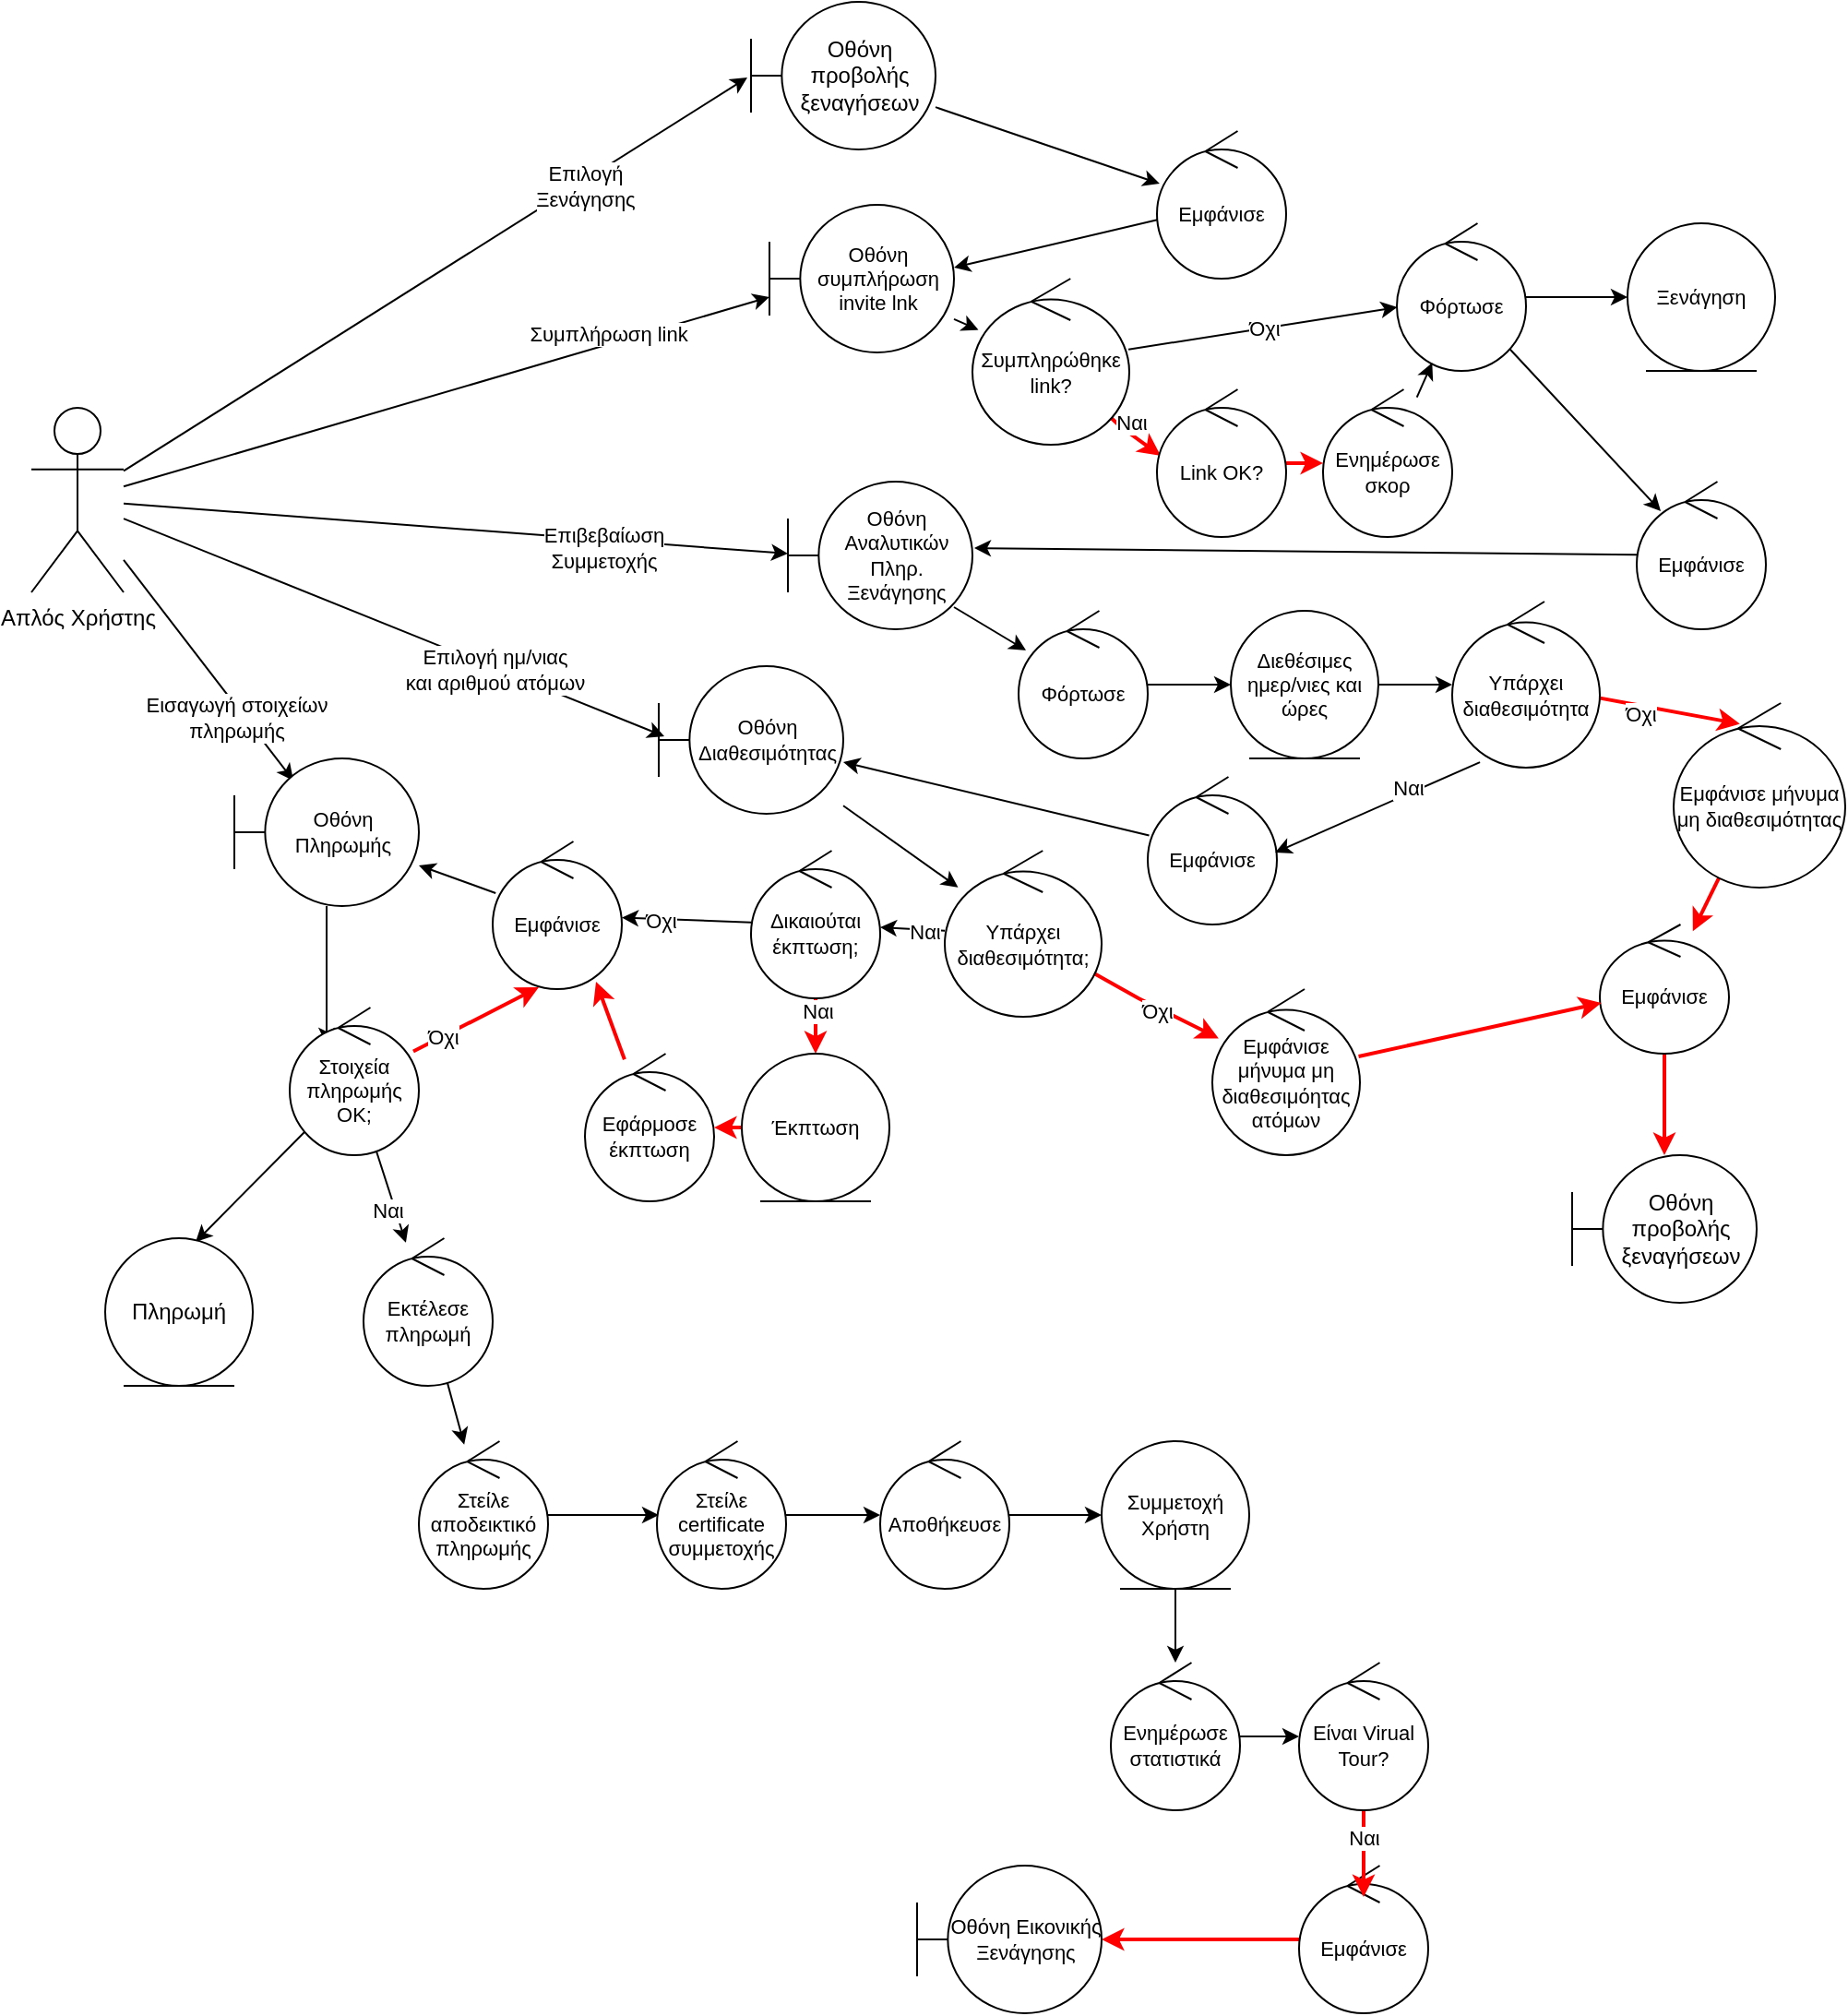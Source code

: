 <mxfile version="21.1.8" type="device">
  <diagram name="Page-1" id="5rs0R1cW3KDgV_vi_085">
    <mxGraphModel dx="1050" dy="538" grid="1" gridSize="10" guides="1" tooltips="1" connect="1" arrows="1" fold="1" page="1" pageScale="1" pageWidth="827" pageHeight="1169" math="0" shadow="0">
      <root>
        <mxCell id="0" />
        <mxCell id="1" parent="0" />
        <mxCell id="Ha74vbjWko5_8-gBTv0f-7" style="edgeStyle=none;shape=connector;rounded=0;orthogonalLoop=1;jettySize=auto;html=1;entryX=-0.02;entryY=0.513;entryDx=0;entryDy=0;entryPerimeter=0;labelBackgroundColor=default;strokeColor=default;fontFamily=Helvetica;fontSize=11;fontColor=default;endArrow=classic;" parent="1" source="Ha74vbjWko5_8-gBTv0f-1" target="Ha74vbjWko5_8-gBTv0f-4" edge="1">
          <mxGeometry relative="1" as="geometry" />
        </mxCell>
        <mxCell id="Ha74vbjWko5_8-gBTv0f-9" value="&lt;div&gt;Επιλογή&lt;/div&gt;&lt;div&gt;Ξενάγησης&lt;br&gt;&lt;/div&gt;" style="edgeLabel;html=1;align=center;verticalAlign=middle;resizable=0;points=[];fontSize=11;fontFamily=Helvetica;fontColor=default;" parent="Ha74vbjWko5_8-gBTv0f-7" vertex="1" connectable="0">
          <mxGeometry x="-0.266" y="-1" relative="1" as="geometry">
            <mxPoint x="125" y="-77" as="offset" />
          </mxGeometry>
        </mxCell>
        <mxCell id="Ha74vbjWko5_8-gBTv0f-14" style="edgeStyle=none;shape=connector;rounded=0;orthogonalLoop=1;jettySize=auto;html=1;entryX=0;entryY=0.625;entryDx=0;entryDy=0;entryPerimeter=0;labelBackgroundColor=default;strokeColor=default;fontFamily=Helvetica;fontSize=11;fontColor=default;endArrow=classic;" parent="1" source="Ha74vbjWko5_8-gBTv0f-1" target="Ha74vbjWko5_8-gBTv0f-12" edge="1">
          <mxGeometry relative="1" as="geometry" />
        </mxCell>
        <mxCell id="Ha74vbjWko5_8-gBTv0f-15" value="&amp;nbsp;Συμπλήρωση link" style="edgeLabel;html=1;align=center;verticalAlign=middle;resizable=0;points=[];fontSize=11;fontFamily=Helvetica;fontColor=default;" parent="Ha74vbjWko5_8-gBTv0f-14" vertex="1" connectable="0">
          <mxGeometry x="-0.195" y="-1" relative="1" as="geometry">
            <mxPoint x="119" y="-42" as="offset" />
          </mxGeometry>
        </mxCell>
        <mxCell id="Ha74vbjWko5_8-gBTv0f-24" style="edgeStyle=none;shape=connector;rounded=0;orthogonalLoop=1;jettySize=auto;html=1;entryX=0;entryY=0.488;entryDx=0;entryDy=0;entryPerimeter=0;labelBackgroundColor=default;strokeColor=default;fontFamily=Helvetica;fontSize=11;fontColor=default;endArrow=classic;" parent="1" source="Ha74vbjWko5_8-gBTv0f-1" target="Ha74vbjWko5_8-gBTv0f-22" edge="1">
          <mxGeometry relative="1" as="geometry" />
        </mxCell>
        <mxCell id="Ha74vbjWko5_8-gBTv0f-25" value="&lt;div&gt;Επιβεβαίωση&lt;/div&gt;&lt;div&gt;Συμμετοχής&lt;br&gt;&lt;/div&gt;" style="edgeLabel;html=1;align=center;verticalAlign=middle;resizable=0;points=[];fontSize=11;fontFamily=Helvetica;fontColor=default;" parent="Ha74vbjWko5_8-gBTv0f-24" vertex="1" connectable="0">
          <mxGeometry x="-0.266" y="-3" relative="1" as="geometry">
            <mxPoint x="128" y="11" as="offset" />
          </mxGeometry>
        </mxCell>
        <mxCell id="Ha74vbjWko5_8-gBTv0f-36" style="edgeStyle=none;shape=connector;rounded=0;orthogonalLoop=1;jettySize=auto;html=1;entryX=0.03;entryY=0.475;entryDx=0;entryDy=0;entryPerimeter=0;labelBackgroundColor=default;strokeColor=default;fontFamily=Helvetica;fontSize=11;fontColor=default;endArrow=classic;" parent="1" source="Ha74vbjWko5_8-gBTv0f-1" target="Ha74vbjWko5_8-gBTv0f-33" edge="1">
          <mxGeometry relative="1" as="geometry" />
        </mxCell>
        <mxCell id="Ha74vbjWko5_8-gBTv0f-37" value="&lt;div&gt;Επιλογή ημ/νιας &lt;br&gt;&lt;/div&gt;&lt;div&gt;και αριθμού ατόμων&lt;br&gt;&lt;/div&gt;" style="edgeLabel;html=1;align=center;verticalAlign=middle;resizable=0;points=[];fontSize=11;fontFamily=Helvetica;fontColor=default;" parent="Ha74vbjWko5_8-gBTv0f-36" vertex="1" connectable="0">
          <mxGeometry x="0.374" y="-1" relative="1" as="geometry">
            <mxPoint as="offset" />
          </mxGeometry>
        </mxCell>
        <mxCell id="Ha74vbjWko5_8-gBTv0f-49" style="edgeStyle=none;shape=connector;rounded=0;orthogonalLoop=1;jettySize=auto;html=1;entryX=0.32;entryY=0.15;entryDx=0;entryDy=0;entryPerimeter=0;labelBackgroundColor=default;strokeColor=default;fontFamily=Helvetica;fontSize=11;fontColor=default;endArrow=classic;" parent="1" source="Ha74vbjWko5_8-gBTv0f-1" target="Ha74vbjWko5_8-gBTv0f-46" edge="1">
          <mxGeometry relative="1" as="geometry" />
        </mxCell>
        <mxCell id="Ha74vbjWko5_8-gBTv0f-50" value="&lt;div&gt;Εισαγωγή στοιχείων&lt;/div&gt;&lt;div&gt;πληρωμής&lt;br&gt;&lt;/div&gt;" style="edgeLabel;html=1;align=center;verticalAlign=middle;resizable=0;points=[];fontSize=11;fontFamily=Helvetica;fontColor=default;" parent="Ha74vbjWko5_8-gBTv0f-49" vertex="1" connectable="0">
          <mxGeometry x="0.392" y="-4" relative="1" as="geometry">
            <mxPoint as="offset" />
          </mxGeometry>
        </mxCell>
        <mxCell id="Ha74vbjWko5_8-gBTv0f-1" value="&lt;div&gt;Aπλός Χρήστης&lt;/div&gt;" style="shape=umlActor;verticalLabelPosition=bottom;verticalAlign=top;html=1;outlineConnect=0;" parent="1" vertex="1">
          <mxGeometry x="40" y="270" width="50" height="100" as="geometry" />
        </mxCell>
        <mxCell id="Ha74vbjWko5_8-gBTv0f-11" style="edgeStyle=none;shape=connector;rounded=0;orthogonalLoop=1;jettySize=auto;html=1;labelBackgroundColor=default;strokeColor=default;fontFamily=Helvetica;fontSize=11;fontColor=default;endArrow=classic;" parent="1" source="Ha74vbjWko5_8-gBTv0f-4" target="Ha74vbjWko5_8-gBTv0f-10" edge="1">
          <mxGeometry relative="1" as="geometry" />
        </mxCell>
        <mxCell id="Ha74vbjWko5_8-gBTv0f-4" value="Οθόνη προβολής ξεναγήσεων" style="shape=umlBoundary;whiteSpace=wrap;html=1;" parent="1" vertex="1">
          <mxGeometry x="430" y="50" width="100" height="80" as="geometry" />
        </mxCell>
        <mxCell id="Ha74vbjWko5_8-gBTv0f-13" style="edgeStyle=none;shape=connector;rounded=0;orthogonalLoop=1;jettySize=auto;html=1;entryX=1;entryY=0.425;entryDx=0;entryDy=0;entryPerimeter=0;labelBackgroundColor=default;strokeColor=default;fontFamily=Helvetica;fontSize=11;fontColor=default;endArrow=classic;" parent="1" source="Ha74vbjWko5_8-gBTv0f-10" target="Ha74vbjWko5_8-gBTv0f-12" edge="1">
          <mxGeometry relative="1" as="geometry" />
        </mxCell>
        <mxCell id="Ha74vbjWko5_8-gBTv0f-10" value="Εμφάνισε" style="ellipse;shape=umlControl;whiteSpace=wrap;html=1;fontFamily=Helvetica;fontSize=11;fontColor=default;" parent="1" vertex="1">
          <mxGeometry x="650" y="120" width="70" height="80" as="geometry" />
        </mxCell>
        <mxCell id="Ha74vbjWko5_8-gBTv0f-16" style="edgeStyle=none;shape=connector;rounded=0;orthogonalLoop=1;jettySize=auto;html=1;labelBackgroundColor=default;strokeColor=default;fontFamily=Helvetica;fontSize=11;fontColor=default;endArrow=classic;" parent="1" source="Ha74vbjWko5_8-gBTv0f-12" target="Ha74vbjWko5_8-gBTv0f-93" edge="1">
          <mxGeometry relative="1" as="geometry">
            <mxPoint x="620" y="260" as="targetPoint" />
          </mxGeometry>
        </mxCell>
        <mxCell id="Ha74vbjWko5_8-gBTv0f-12" value="Οθόνη συμπλήρωση invite lnk" style="shape=umlBoundary;whiteSpace=wrap;html=1;fontFamily=Helvetica;fontSize=11;fontColor=default;" parent="1" vertex="1">
          <mxGeometry x="440" y="160" width="100" height="80" as="geometry" />
        </mxCell>
        <mxCell id="Ha74vbjWko5_8-gBTv0f-18" style="edgeStyle=none;shape=connector;rounded=0;orthogonalLoop=1;jettySize=auto;html=1;labelBackgroundColor=default;strokeColor=default;fontFamily=Helvetica;fontSize=11;fontColor=default;endArrow=classic;" parent="1" source="Ha74vbjWko5_8-gBTv0f-17" target="Ha74vbjWko5_8-gBTv0f-19" edge="1">
          <mxGeometry relative="1" as="geometry">
            <mxPoint x="810" y="260" as="targetPoint" />
          </mxGeometry>
        </mxCell>
        <mxCell id="lvHPy79Zricmf4AL128w-1" style="rounded=0;orthogonalLoop=1;jettySize=auto;html=1;entryX=0.186;entryY=0.2;entryDx=0;entryDy=0;entryPerimeter=0;" edge="1" parent="1" source="Ha74vbjWko5_8-gBTv0f-17" target="Ha74vbjWko5_8-gBTv0f-21">
          <mxGeometry relative="1" as="geometry" />
        </mxCell>
        <mxCell id="Ha74vbjWko5_8-gBTv0f-17" value="Φόρτωσε" style="ellipse;shape=umlControl;whiteSpace=wrap;html=1;fontFamily=Helvetica;fontSize=11;fontColor=default;" parent="1" vertex="1">
          <mxGeometry x="780" y="170" width="70" height="80" as="geometry" />
        </mxCell>
        <mxCell id="Ha74vbjWko5_8-gBTv0f-19" value="Ξενάγηση" style="ellipse;shape=umlEntity;whiteSpace=wrap;html=1;fontFamily=Helvetica;fontSize=11;fontColor=default;" parent="1" vertex="1">
          <mxGeometry x="905" y="170" width="80" height="80" as="geometry" />
        </mxCell>
        <mxCell id="Ha74vbjWko5_8-gBTv0f-23" style="edgeStyle=none;shape=connector;rounded=0;orthogonalLoop=1;jettySize=auto;html=1;entryX=1.01;entryY=0.45;entryDx=0;entryDy=0;entryPerimeter=0;labelBackgroundColor=default;strokeColor=default;fontFamily=Helvetica;fontSize=11;fontColor=default;endArrow=classic;" parent="1" source="Ha74vbjWko5_8-gBTv0f-21" target="Ha74vbjWko5_8-gBTv0f-22" edge="1">
          <mxGeometry relative="1" as="geometry" />
        </mxCell>
        <mxCell id="Ha74vbjWko5_8-gBTv0f-21" value="Εμφάνισε" style="ellipse;shape=umlControl;whiteSpace=wrap;html=1;fontFamily=Helvetica;fontSize=11;fontColor=default;" parent="1" vertex="1">
          <mxGeometry x="910" y="310" width="70" height="80" as="geometry" />
        </mxCell>
        <mxCell id="Ha74vbjWko5_8-gBTv0f-27" style="edgeStyle=none;shape=connector;rounded=0;orthogonalLoop=1;jettySize=auto;html=1;labelBackgroundColor=default;strokeColor=default;fontFamily=Helvetica;fontSize=11;fontColor=default;endArrow=classic;exitX=0.9;exitY=0.85;exitDx=0;exitDy=0;exitPerimeter=0;" parent="1" source="Ha74vbjWko5_8-gBTv0f-22" target="Ha74vbjWko5_8-gBTv0f-28" edge="1">
          <mxGeometry relative="1" as="geometry">
            <mxPoint x="610" y="420" as="targetPoint" />
          </mxGeometry>
        </mxCell>
        <mxCell id="Ha74vbjWko5_8-gBTv0f-22" value="Οθόνη Αναλυτικών Πληρ. Ξενάγησης" style="shape=umlBoundary;whiteSpace=wrap;html=1;fontFamily=Helvetica;fontSize=11;fontColor=default;" parent="1" vertex="1">
          <mxGeometry x="450" y="310" width="100" height="80" as="geometry" />
        </mxCell>
        <mxCell id="Ha74vbjWko5_8-gBTv0f-30" style="edgeStyle=none;shape=connector;rounded=0;orthogonalLoop=1;jettySize=auto;html=1;labelBackgroundColor=default;strokeColor=default;fontFamily=Helvetica;fontSize=11;fontColor=default;endArrow=classic;" parent="1" source="Ha74vbjWko5_8-gBTv0f-28" target="Ha74vbjWko5_8-gBTv0f-29" edge="1">
          <mxGeometry relative="1" as="geometry" />
        </mxCell>
        <mxCell id="Ha74vbjWko5_8-gBTv0f-28" value="Φόρτωσε" style="ellipse;shape=umlControl;whiteSpace=wrap;html=1;fontFamily=Helvetica;fontSize=11;fontColor=default;" parent="1" vertex="1">
          <mxGeometry x="575" y="380" width="70" height="80" as="geometry" />
        </mxCell>
        <mxCell id="Ha74vbjWko5_8-gBTv0f-103" style="edgeStyle=none;shape=connector;rounded=0;orthogonalLoop=1;jettySize=auto;html=1;labelBackgroundColor=default;strokeColor=default;fontFamily=Helvetica;fontSize=11;fontColor=default;endArrow=classic;" parent="1" source="Ha74vbjWko5_8-gBTv0f-29" target="Ha74vbjWko5_8-gBTv0f-102" edge="1">
          <mxGeometry relative="1" as="geometry" />
        </mxCell>
        <mxCell id="Ha74vbjWko5_8-gBTv0f-29" value="Διεθέσιμες ημερ/νιες και ώρες" style="ellipse;shape=umlEntity;whiteSpace=wrap;html=1;fontFamily=Helvetica;fontSize=11;fontColor=default;" parent="1" vertex="1">
          <mxGeometry x="690" y="380" width="80" height="80" as="geometry" />
        </mxCell>
        <mxCell id="Ha74vbjWko5_8-gBTv0f-34" style="edgeStyle=none;shape=connector;rounded=0;orthogonalLoop=1;jettySize=auto;html=1;labelBackgroundColor=default;strokeColor=default;fontFamily=Helvetica;fontSize=11;fontColor=default;endArrow=classic;" parent="1" source="Ha74vbjWko5_8-gBTv0f-31" target="Ha74vbjWko5_8-gBTv0f-33" edge="1">
          <mxGeometry relative="1" as="geometry" />
        </mxCell>
        <mxCell id="Ha74vbjWko5_8-gBTv0f-31" value="Εμφάνισε" style="ellipse;shape=umlControl;whiteSpace=wrap;html=1;fontFamily=Helvetica;fontSize=11;fontColor=default;" parent="1" vertex="1">
          <mxGeometry x="645" y="470" width="70" height="80" as="geometry" />
        </mxCell>
        <mxCell id="Ha74vbjWko5_8-gBTv0f-39" style="edgeStyle=none;shape=connector;rounded=0;orthogonalLoop=1;jettySize=auto;html=1;labelBackgroundColor=default;strokeColor=default;fontFamily=Helvetica;fontSize=11;fontColor=default;endArrow=classic;" parent="1" source="Ha74vbjWko5_8-gBTv0f-33" target="Ha74vbjWko5_8-gBTv0f-38" edge="1">
          <mxGeometry relative="1" as="geometry" />
        </mxCell>
        <mxCell id="Ha74vbjWko5_8-gBTv0f-33" value="Οθόνη Διαθεσιμότητας" style="shape=umlBoundary;whiteSpace=wrap;html=1;fontFamily=Helvetica;fontSize=11;fontColor=default;" parent="1" vertex="1">
          <mxGeometry x="380" y="410" width="100" height="80" as="geometry" />
        </mxCell>
        <mxCell id="Ha74vbjWko5_8-gBTv0f-41" style="edgeStyle=none;shape=connector;rounded=0;orthogonalLoop=1;jettySize=auto;html=1;labelBackgroundColor=default;strokeColor=default;fontFamily=Helvetica;fontSize=11;fontColor=default;endArrow=classic;" parent="1" source="Ha74vbjWko5_8-gBTv0f-38" target="Ha74vbjWko5_8-gBTv0f-40" edge="1">
          <mxGeometry relative="1" as="geometry" />
        </mxCell>
        <mxCell id="Ha74vbjWko5_8-gBTv0f-42" value="Ναι" style="edgeLabel;html=1;align=center;verticalAlign=middle;resizable=0;points=[];fontSize=11;fontFamily=Helvetica;fontColor=default;" parent="Ha74vbjWko5_8-gBTv0f-41" vertex="1" connectable="0">
          <mxGeometry x="-0.369" y="1" relative="1" as="geometry">
            <mxPoint as="offset" />
          </mxGeometry>
        </mxCell>
        <mxCell id="Ha74vbjWko5_8-gBTv0f-116" style="edgeStyle=none;shape=connector;rounded=0;orthogonalLoop=1;jettySize=auto;html=1;labelBackgroundColor=default;strokeColor=#FF0000;fontFamily=Helvetica;fontSize=11;fontColor=default;endArrow=classic;strokeWidth=2;" parent="1" source="Ha74vbjWko5_8-gBTv0f-38" target="Ha74vbjWko5_8-gBTv0f-115" edge="1">
          <mxGeometry relative="1" as="geometry">
            <Array as="points">
              <mxPoint x="640" y="590" />
            </Array>
          </mxGeometry>
        </mxCell>
        <mxCell id="Ha74vbjWko5_8-gBTv0f-117" value="Όχι" style="edgeLabel;html=1;align=center;verticalAlign=middle;resizable=0;points=[];fontSize=11;fontFamily=Helvetica;fontColor=default;" parent="Ha74vbjWko5_8-gBTv0f-116" vertex="1" connectable="0">
          <mxGeometry x="0.077" y="-1" relative="1" as="geometry">
            <mxPoint x="-1" as="offset" />
          </mxGeometry>
        </mxCell>
        <mxCell id="Ha74vbjWko5_8-gBTv0f-38" value="Υπάρχει διαθεσιμότητα;" style="ellipse;shape=umlControl;whiteSpace=wrap;html=1;fontFamily=Helvetica;fontSize=11;fontColor=default;" parent="1" vertex="1">
          <mxGeometry x="535" y="510" width="85" height="90" as="geometry" />
        </mxCell>
        <mxCell id="Ha74vbjWko5_8-gBTv0f-44" style="edgeStyle=none;shape=connector;rounded=0;orthogonalLoop=1;jettySize=auto;html=1;labelBackgroundColor=default;strokeColor=default;fontFamily=Helvetica;fontSize=11;fontColor=default;endArrow=classic;" parent="1" source="Ha74vbjWko5_8-gBTv0f-40" target="Ha74vbjWko5_8-gBTv0f-43" edge="1">
          <mxGeometry relative="1" as="geometry" />
        </mxCell>
        <mxCell id="Ha74vbjWko5_8-gBTv0f-45" value="Όχι" style="edgeLabel;html=1;align=center;verticalAlign=middle;resizable=0;points=[];fontSize=11;fontFamily=Helvetica;fontColor=default;" parent="Ha74vbjWko5_8-gBTv0f-44" vertex="1" connectable="0">
          <mxGeometry x="0.398" y="1" relative="1" as="geometry">
            <mxPoint as="offset" />
          </mxGeometry>
        </mxCell>
        <mxCell id="Ha74vbjWko5_8-gBTv0f-87" style="edgeStyle=none;shape=connector;rounded=0;orthogonalLoop=1;jettySize=auto;html=1;entryX=0.5;entryY=0;entryDx=0;entryDy=0;labelBackgroundColor=default;strokeColor=#FF0000;fontFamily=Helvetica;fontSize=11;fontColor=default;endArrow=classic;strokeWidth=2;" parent="1" source="Ha74vbjWko5_8-gBTv0f-40" target="Ha74vbjWko5_8-gBTv0f-86" edge="1">
          <mxGeometry relative="1" as="geometry" />
        </mxCell>
        <mxCell id="Ha74vbjWko5_8-gBTv0f-88" value="Ναι" style="edgeLabel;html=1;align=center;verticalAlign=middle;resizable=0;points=[];fontSize=11;fontFamily=Helvetica;fontColor=default;" parent="Ha74vbjWko5_8-gBTv0f-87" vertex="1" connectable="0">
          <mxGeometry x="-0.561" y="1" relative="1" as="geometry">
            <mxPoint as="offset" />
          </mxGeometry>
        </mxCell>
        <mxCell id="Ha74vbjWko5_8-gBTv0f-40" value="&lt;div&gt;Δικαιούται&lt;/div&gt;&lt;div&gt;έκπτωση;&lt;br&gt;&lt;/div&gt;" style="ellipse;shape=umlControl;whiteSpace=wrap;html=1;fontFamily=Helvetica;fontSize=11;fontColor=default;" parent="1" vertex="1">
          <mxGeometry x="430" y="510" width="70" height="80" as="geometry" />
        </mxCell>
        <mxCell id="Ha74vbjWko5_8-gBTv0f-43" value="Εμφάνισε" style="ellipse;shape=umlControl;whiteSpace=wrap;html=1;fontFamily=Helvetica;fontSize=11;fontColor=default;" parent="1" vertex="1">
          <mxGeometry x="290" y="505" width="70" height="80" as="geometry" />
        </mxCell>
        <mxCell id="Ha74vbjWko5_8-gBTv0f-48" value="" style="edgeStyle=none;shape=connector;rounded=0;orthogonalLoop=1;jettySize=auto;html=1;labelBackgroundColor=default;strokeColor=default;fontFamily=Helvetica;fontSize=11;fontColor=default;endArrow=classic;" parent="1" source="Ha74vbjWko5_8-gBTv0f-43" target="Ha74vbjWko5_8-gBTv0f-46" edge="1">
          <mxGeometry relative="1" as="geometry">
            <mxPoint x="292" y="532" as="sourcePoint" />
            <mxPoint x="260" y="520" as="targetPoint" />
          </mxGeometry>
        </mxCell>
        <mxCell id="Ha74vbjWko5_8-gBTv0f-52" style="edgeStyle=none;shape=connector;rounded=0;orthogonalLoop=1;jettySize=auto;html=1;entryX=0.286;entryY=0.25;entryDx=0;entryDy=0;entryPerimeter=0;labelBackgroundColor=default;strokeColor=default;fontFamily=Helvetica;fontSize=11;fontColor=default;endArrow=classic;" parent="1" source="Ha74vbjWko5_8-gBTv0f-46" target="Ha74vbjWko5_8-gBTv0f-51" edge="1">
          <mxGeometry relative="1" as="geometry" />
        </mxCell>
        <mxCell id="Ha74vbjWko5_8-gBTv0f-46" value="Οθόνη Πληρωμής" style="shape=umlBoundary;whiteSpace=wrap;html=1;fontFamily=Helvetica;fontSize=11;fontColor=default;" parent="1" vertex="1">
          <mxGeometry x="150" y="460" width="100" height="80" as="geometry" />
        </mxCell>
        <mxCell id="Ha74vbjWko5_8-gBTv0f-54" style="edgeStyle=none;shape=connector;rounded=0;orthogonalLoop=1;jettySize=auto;html=1;labelBackgroundColor=default;strokeColor=default;fontFamily=Helvetica;fontSize=11;fontColor=default;endArrow=classic;" parent="1" source="Ha74vbjWko5_8-gBTv0f-51" target="Ha74vbjWko5_8-gBTv0f-53" edge="1">
          <mxGeometry relative="1" as="geometry" />
        </mxCell>
        <mxCell id="Ha74vbjWko5_8-gBTv0f-55" value="Ναι" style="edgeLabel;html=1;align=center;verticalAlign=middle;resizable=0;points=[];fontSize=11;fontFamily=Helvetica;fontColor=default;" parent="Ha74vbjWko5_8-gBTv0f-54" vertex="1" connectable="0">
          <mxGeometry x="0.247" y="-4" relative="1" as="geometry">
            <mxPoint as="offset" />
          </mxGeometry>
        </mxCell>
        <mxCell id="Ha74vbjWko5_8-gBTv0f-80" style="edgeStyle=none;shape=connector;rounded=0;orthogonalLoop=1;jettySize=auto;html=1;entryX=0.357;entryY=0.988;entryDx=0;entryDy=0;entryPerimeter=0;labelBackgroundColor=default;strokeColor=#FF0000;fontFamily=Helvetica;fontSize=11;fontColor=default;endArrow=classic;strokeWidth=2;" parent="1" source="Ha74vbjWko5_8-gBTv0f-51" target="Ha74vbjWko5_8-gBTv0f-43" edge="1">
          <mxGeometry relative="1" as="geometry" />
        </mxCell>
        <mxCell id="Ha74vbjWko5_8-gBTv0f-81" value="Όχι" style="edgeLabel;html=1;align=center;verticalAlign=middle;resizable=0;points=[];fontSize=11;fontFamily=Helvetica;fontColor=default;" parent="Ha74vbjWko5_8-gBTv0f-80" vertex="1" connectable="0">
          <mxGeometry x="-0.534" relative="1" as="geometry">
            <mxPoint as="offset" />
          </mxGeometry>
        </mxCell>
        <mxCell id="lvHPy79Zricmf4AL128w-3" style="rounded=0;orthogonalLoop=1;jettySize=auto;html=1;entryX=0.613;entryY=0.025;entryDx=0;entryDy=0;entryPerimeter=0;" edge="1" parent="1" source="Ha74vbjWko5_8-gBTv0f-51" target="lvHPy79Zricmf4AL128w-2">
          <mxGeometry relative="1" as="geometry" />
        </mxCell>
        <mxCell id="Ha74vbjWko5_8-gBTv0f-51" value="&lt;div&gt;Στοιχεία&lt;/div&gt;&lt;div&gt;πληρωμής&lt;/div&gt;&lt;div&gt;ΟΚ;&lt;br&gt;&lt;/div&gt;" style="ellipse;shape=umlControl;whiteSpace=wrap;html=1;fontFamily=Helvetica;fontSize=11;fontColor=default;" parent="1" vertex="1">
          <mxGeometry x="180" y="595" width="70" height="80" as="geometry" />
        </mxCell>
        <mxCell id="Ha74vbjWko5_8-gBTv0f-56" style="edgeStyle=none;shape=connector;rounded=0;orthogonalLoop=1;jettySize=auto;html=1;labelBackgroundColor=default;strokeColor=default;fontFamily=Helvetica;fontSize=11;fontColor=default;endArrow=classic;" parent="1" source="Ha74vbjWko5_8-gBTv0f-53" target="Ha74vbjWko5_8-gBTv0f-57" edge="1">
          <mxGeometry relative="1" as="geometry">
            <mxPoint x="270" y="850" as="targetPoint" />
          </mxGeometry>
        </mxCell>
        <mxCell id="Ha74vbjWko5_8-gBTv0f-53" value="&lt;div&gt;Εκτέλεσε&lt;/div&gt;&lt;div&gt;πληρωμή&lt;br&gt;&lt;/div&gt;" style="ellipse;shape=umlControl;whiteSpace=wrap;html=1;fontFamily=Helvetica;fontSize=11;fontColor=default;" parent="1" vertex="1">
          <mxGeometry x="220" y="720" width="70" height="80" as="geometry" />
        </mxCell>
        <mxCell id="Ha74vbjWko5_8-gBTv0f-59" style="edgeStyle=none;shape=connector;rounded=0;orthogonalLoop=1;jettySize=auto;html=1;entryX=0.014;entryY=0.5;entryDx=0;entryDy=0;entryPerimeter=0;labelBackgroundColor=default;strokeColor=default;fontFamily=Helvetica;fontSize=11;fontColor=default;endArrow=classic;" parent="1" source="Ha74vbjWko5_8-gBTv0f-57" target="Ha74vbjWko5_8-gBTv0f-58" edge="1">
          <mxGeometry relative="1" as="geometry" />
        </mxCell>
        <mxCell id="Ha74vbjWko5_8-gBTv0f-57" value="Στείλε αποδεικτικό πληρωμής" style="ellipse;shape=umlControl;whiteSpace=wrap;html=1;fontFamily=Helvetica;fontSize=11;fontColor=default;" parent="1" vertex="1">
          <mxGeometry x="250" y="830" width="70" height="80" as="geometry" />
        </mxCell>
        <mxCell id="Ha74vbjWko5_8-gBTv0f-82" style="edgeStyle=none;shape=connector;rounded=0;orthogonalLoop=1;jettySize=auto;html=1;labelBackgroundColor=default;strokeColor=default;fontFamily=Helvetica;fontSize=11;fontColor=default;endArrow=classic;" parent="1" source="Ha74vbjWko5_8-gBTv0f-58" target="Ha74vbjWko5_8-gBTv0f-60" edge="1">
          <mxGeometry relative="1" as="geometry" />
        </mxCell>
        <mxCell id="Ha74vbjWko5_8-gBTv0f-58" value="Στείλε certificate συμμετοχής" style="ellipse;shape=umlControl;whiteSpace=wrap;html=1;fontFamily=Helvetica;fontSize=11;fontColor=default;" parent="1" vertex="1">
          <mxGeometry x="379" y="830" width="70" height="80" as="geometry" />
        </mxCell>
        <mxCell id="Ha74vbjWko5_8-gBTv0f-63" style="edgeStyle=none;shape=connector;rounded=0;orthogonalLoop=1;jettySize=auto;html=1;entryX=0;entryY=0.5;entryDx=0;entryDy=0;labelBackgroundColor=default;strokeColor=default;fontFamily=Helvetica;fontSize=11;fontColor=default;endArrow=classic;" parent="1" source="Ha74vbjWko5_8-gBTv0f-60" target="Ha74vbjWko5_8-gBTv0f-62" edge="1">
          <mxGeometry relative="1" as="geometry" />
        </mxCell>
        <mxCell id="Ha74vbjWko5_8-gBTv0f-60" value="Αποθήκευσε" style="ellipse;shape=umlControl;whiteSpace=wrap;html=1;fontFamily=Helvetica;fontSize=11;fontColor=default;" parent="1" vertex="1">
          <mxGeometry x="500" y="830" width="70" height="80" as="geometry" />
        </mxCell>
        <mxCell id="Ha74vbjWko5_8-gBTv0f-64" style="edgeStyle=none;shape=connector;rounded=0;orthogonalLoop=1;jettySize=auto;html=1;labelBackgroundColor=default;strokeColor=default;fontFamily=Helvetica;fontSize=11;fontColor=default;endArrow=classic;" parent="1" source="Ha74vbjWko5_8-gBTv0f-62" target="Ha74vbjWko5_8-gBTv0f-65" edge="1">
          <mxGeometry relative="1" as="geometry">
            <mxPoint x="770" y="870" as="targetPoint" />
          </mxGeometry>
        </mxCell>
        <mxCell id="Ha74vbjWko5_8-gBTv0f-62" value="Συμμετοχή Χρήστη" style="ellipse;shape=umlEntity;whiteSpace=wrap;html=1;fontFamily=Helvetica;fontSize=11;fontColor=default;" parent="1" vertex="1">
          <mxGeometry x="620" y="830" width="80" height="80" as="geometry" />
        </mxCell>
        <mxCell id="Ha74vbjWko5_8-gBTv0f-84" style="edgeStyle=none;shape=connector;rounded=0;orthogonalLoop=1;jettySize=auto;html=1;labelBackgroundColor=default;strokeColor=default;fontFamily=Helvetica;fontSize=11;fontColor=default;endArrow=classic;" parent="1" source="Ha74vbjWko5_8-gBTv0f-65" target="Ha74vbjWko5_8-gBTv0f-74" edge="1">
          <mxGeometry relative="1" as="geometry" />
        </mxCell>
        <mxCell id="Ha74vbjWko5_8-gBTv0f-65" value="Ενημέρωσε στατιστικά" style="ellipse;shape=umlControl;whiteSpace=wrap;html=1;fontFamily=Helvetica;fontSize=11;fontColor=default;" parent="1" vertex="1">
          <mxGeometry x="625" y="950" width="70" height="80" as="geometry" />
        </mxCell>
        <mxCell id="Ha74vbjWko5_8-gBTv0f-72" style="edgeStyle=none;shape=connector;rounded=0;orthogonalLoop=1;jettySize=auto;html=1;labelBackgroundColor=default;strokeColor=#FF0000;fontFamily=Helvetica;fontSize=11;fontColor=default;endArrow=classic;strokeWidth=2;" parent="1" source="Ha74vbjWko5_8-gBTv0f-69" target="Ha74vbjWko5_8-gBTv0f-71" edge="1">
          <mxGeometry relative="1" as="geometry" />
        </mxCell>
        <mxCell id="Ha74vbjWko5_8-gBTv0f-69" value="Εμφάνισε" style="ellipse;shape=umlControl;whiteSpace=wrap;html=1;fontFamily=Helvetica;fontSize=11;fontColor=default;" parent="1" vertex="1">
          <mxGeometry x="727" y="1060" width="70" height="80" as="geometry" />
        </mxCell>
        <mxCell id="Ha74vbjWko5_8-gBTv0f-71" value="Οθόνη Εικονικής Ξενάγησης" style="shape=umlBoundary;whiteSpace=wrap;html=1;fontFamily=Helvetica;fontSize=11;fontColor=default;" parent="1" vertex="1">
          <mxGeometry x="520" y="1060" width="100" height="80" as="geometry" />
        </mxCell>
        <mxCell id="Ha74vbjWko5_8-gBTv0f-78" style="edgeStyle=none;shape=connector;rounded=0;orthogonalLoop=1;jettySize=auto;html=1;entryX=0.5;entryY=0.213;entryDx=0;entryDy=0;entryPerimeter=0;labelBackgroundColor=default;strokeColor=#FF0000;fontFamily=Helvetica;fontSize=11;fontColor=default;endArrow=classic;strokeWidth=2;" parent="1" source="Ha74vbjWko5_8-gBTv0f-74" target="Ha74vbjWko5_8-gBTv0f-69" edge="1">
          <mxGeometry relative="1" as="geometry">
            <mxPoint x="470" y="930" as="sourcePoint" />
          </mxGeometry>
        </mxCell>
        <mxCell id="Ha74vbjWko5_8-gBTv0f-79" value="Ναι" style="edgeLabel;html=1;align=center;verticalAlign=middle;resizable=0;points=[];fontSize=11;fontFamily=Helvetica;fontColor=default;" parent="Ha74vbjWko5_8-gBTv0f-78" vertex="1" connectable="0">
          <mxGeometry x="-0.377" relative="1" as="geometry">
            <mxPoint as="offset" />
          </mxGeometry>
        </mxCell>
        <mxCell id="Ha74vbjWko5_8-gBTv0f-74" value="Είναι Virual Tour?" style="ellipse;shape=umlControl;whiteSpace=wrap;html=1;fontFamily=Helvetica;fontSize=11;fontColor=default;" parent="1" vertex="1">
          <mxGeometry x="727" y="950" width="70" height="80" as="geometry" />
        </mxCell>
        <mxCell id="Ha74vbjWko5_8-gBTv0f-90" style="edgeStyle=none;shape=connector;rounded=0;orthogonalLoop=1;jettySize=auto;html=1;entryX=0.8;entryY=0.95;entryDx=0;entryDy=0;entryPerimeter=0;labelBackgroundColor=default;strokeColor=#FF0000;fontFamily=Helvetica;fontSize=11;fontColor=default;endArrow=classic;strokeWidth=2;" parent="1" source="Ha74vbjWko5_8-gBTv0f-85" target="Ha74vbjWko5_8-gBTv0f-43" edge="1">
          <mxGeometry relative="1" as="geometry" />
        </mxCell>
        <mxCell id="Ha74vbjWko5_8-gBTv0f-85" value="Εφάρμοσε έκπτωση" style="ellipse;shape=umlControl;whiteSpace=wrap;html=1;fontFamily=Helvetica;fontSize=11;fontColor=default;" parent="1" vertex="1">
          <mxGeometry x="340" y="620" width="70" height="80" as="geometry" />
        </mxCell>
        <mxCell id="Ha74vbjWko5_8-gBTv0f-89" style="edgeStyle=none;shape=connector;rounded=0;orthogonalLoop=1;jettySize=auto;html=1;labelBackgroundColor=default;strokeColor=#FF0000;fontFamily=Helvetica;fontSize=11;fontColor=default;endArrow=classic;strokeWidth=2;" parent="1" source="Ha74vbjWko5_8-gBTv0f-86" target="Ha74vbjWko5_8-gBTv0f-85" edge="1">
          <mxGeometry relative="1" as="geometry" />
        </mxCell>
        <mxCell id="Ha74vbjWko5_8-gBTv0f-86" value="Έκπτωση" style="ellipse;shape=umlEntity;whiteSpace=wrap;html=1;fontFamily=Helvetica;fontSize=11;fontColor=default;" parent="1" vertex="1">
          <mxGeometry x="425" y="620" width="80" height="80" as="geometry" />
        </mxCell>
        <mxCell id="Ha74vbjWko5_8-gBTv0f-94" value="Όχι" style="edgeStyle=none;shape=connector;rounded=0;orthogonalLoop=1;jettySize=auto;html=1;labelBackgroundColor=default;strokeColor=default;fontFamily=Helvetica;fontSize=11;fontColor=default;endArrow=classic;" parent="1" source="Ha74vbjWko5_8-gBTv0f-93" target="Ha74vbjWko5_8-gBTv0f-17" edge="1">
          <mxGeometry relative="1" as="geometry" />
        </mxCell>
        <mxCell id="Ha74vbjWko5_8-gBTv0f-96" style="edgeStyle=none;shape=connector;rounded=0;orthogonalLoop=1;jettySize=auto;html=1;entryX=0.029;entryY=0.45;entryDx=0;entryDy=0;entryPerimeter=0;labelBackgroundColor=default;strokeColor=#FF0000;fontFamily=Helvetica;fontSize=11;fontColor=default;endArrow=classic;strokeWidth=2;" parent="1" source="Ha74vbjWko5_8-gBTv0f-93" target="Ha74vbjWko5_8-gBTv0f-95" edge="1">
          <mxGeometry relative="1" as="geometry">
            <Array as="points">
              <mxPoint x="630" y="280" />
            </Array>
          </mxGeometry>
        </mxCell>
        <mxCell id="Ha74vbjWko5_8-gBTv0f-99" value="Ναι" style="edgeLabel;html=1;align=center;verticalAlign=middle;resizable=0;points=[];fontSize=11;fontFamily=Helvetica;fontColor=default;" parent="Ha74vbjWko5_8-gBTv0f-96" vertex="1" connectable="0">
          <mxGeometry x="-0.337" y="4" relative="1" as="geometry">
            <mxPoint y="-1" as="offset" />
          </mxGeometry>
        </mxCell>
        <mxCell id="Ha74vbjWko5_8-gBTv0f-93" value="Συμπληρώθηκε link?" style="ellipse;shape=umlControl;whiteSpace=wrap;html=1;fontFamily=Helvetica;fontSize=11;fontColor=default;" parent="1" vertex="1">
          <mxGeometry x="550" y="200" width="85" height="90" as="geometry" />
        </mxCell>
        <mxCell id="Ha74vbjWko5_8-gBTv0f-100" style="edgeStyle=none;shape=connector;rounded=0;orthogonalLoop=1;jettySize=auto;html=1;labelBackgroundColor=default;strokeColor=#FF0000;fontFamily=Helvetica;fontSize=11;fontColor=default;endArrow=classic;strokeWidth=2;" parent="1" source="Ha74vbjWko5_8-gBTv0f-95" target="Ha74vbjWko5_8-gBTv0f-98" edge="1">
          <mxGeometry relative="1" as="geometry" />
        </mxCell>
        <mxCell id="Ha74vbjWko5_8-gBTv0f-95" value="Link OK?" style="ellipse;shape=umlControl;whiteSpace=wrap;html=1;fontFamily=Helvetica;fontSize=11;fontColor=default;" parent="1" vertex="1">
          <mxGeometry x="650" y="260" width="70" height="80" as="geometry" />
        </mxCell>
        <mxCell id="Ha74vbjWko5_8-gBTv0f-101" style="edgeStyle=none;shape=connector;rounded=0;orthogonalLoop=1;jettySize=auto;html=1;labelBackgroundColor=default;strokeColor=default;fontFamily=Helvetica;fontSize=11;fontColor=default;endArrow=classic;" parent="1" source="Ha74vbjWko5_8-gBTv0f-98" target="Ha74vbjWko5_8-gBTv0f-17" edge="1">
          <mxGeometry relative="1" as="geometry" />
        </mxCell>
        <mxCell id="Ha74vbjWko5_8-gBTv0f-98" value="Ενημέρωσε σκορ" style="ellipse;shape=umlControl;whiteSpace=wrap;html=1;fontFamily=Helvetica;fontSize=11;fontColor=default;" parent="1" vertex="1">
          <mxGeometry x="740" y="260" width="70" height="80" as="geometry" />
        </mxCell>
        <mxCell id="Ha74vbjWko5_8-gBTv0f-104" style="edgeStyle=none;shape=connector;rounded=0;orthogonalLoop=1;jettySize=auto;html=1;entryX=0.986;entryY=0.513;entryDx=0;entryDy=0;entryPerimeter=0;labelBackgroundColor=default;strokeColor=default;fontFamily=Helvetica;fontSize=11;fontColor=default;endArrow=classic;exitX=0.188;exitY=0.967;exitDx=0;exitDy=0;exitPerimeter=0;" parent="1" source="Ha74vbjWko5_8-gBTv0f-102" target="Ha74vbjWko5_8-gBTv0f-31" edge="1">
          <mxGeometry relative="1" as="geometry" />
        </mxCell>
        <mxCell id="Ha74vbjWko5_8-gBTv0f-105" value="Ναι" style="edgeLabel;html=1;align=center;verticalAlign=middle;resizable=0;points=[];fontSize=11;fontFamily=Helvetica;fontColor=default;" parent="Ha74vbjWko5_8-gBTv0f-104" vertex="1" connectable="0">
          <mxGeometry x="-0.311" y="-3" relative="1" as="geometry">
            <mxPoint as="offset" />
          </mxGeometry>
        </mxCell>
        <mxCell id="Ha74vbjWko5_8-gBTv0f-107" style="edgeStyle=none;shape=connector;rounded=0;orthogonalLoop=1;jettySize=auto;html=1;entryX=0.386;entryY=0.113;entryDx=0;entryDy=0;entryPerimeter=0;labelBackgroundColor=default;strokeColor=#FF0000;fontFamily=Helvetica;fontSize=11;fontColor=default;endArrow=classic;strokeWidth=2;" parent="1" source="Ha74vbjWko5_8-gBTv0f-102" target="Ha74vbjWko5_8-gBTv0f-106" edge="1">
          <mxGeometry relative="1" as="geometry" />
        </mxCell>
        <mxCell id="Ha74vbjWko5_8-gBTv0f-108" value="Όχι" style="edgeLabel;html=1;align=center;verticalAlign=middle;resizable=0;points=[];fontSize=11;fontFamily=Helvetica;fontColor=default;" parent="Ha74vbjWko5_8-gBTv0f-107" vertex="1" connectable="0">
          <mxGeometry x="-0.393" y="-4" relative="1" as="geometry">
            <mxPoint as="offset" />
          </mxGeometry>
        </mxCell>
        <mxCell id="Ha74vbjWko5_8-gBTv0f-102" value="Υπάρχει διαθεσιμότητα" style="ellipse;shape=umlControl;whiteSpace=wrap;html=1;fontFamily=Helvetica;fontSize=11;fontColor=default;" parent="1" vertex="1">
          <mxGeometry x="810" y="375" width="80" height="90" as="geometry" />
        </mxCell>
        <mxCell id="Ha74vbjWko5_8-gBTv0f-110" value="" style="edgeStyle=none;shape=connector;rounded=0;orthogonalLoop=1;jettySize=auto;html=1;labelBackgroundColor=default;strokeColor=#FF0000;fontFamily=Helvetica;fontSize=11;fontColor=default;endArrow=classic;strokeWidth=2;" parent="1" source="Ha74vbjWko5_8-gBTv0f-106" target="Ha74vbjWko5_8-gBTv0f-109" edge="1">
          <mxGeometry relative="1" as="geometry" />
        </mxCell>
        <mxCell id="Ha74vbjWko5_8-gBTv0f-106" value="Εμφάνισε μήνυμα μη διαθεσιμότητας" style="ellipse;shape=umlControl;whiteSpace=wrap;html=1;fontFamily=Helvetica;fontSize=11;fontColor=default;" parent="1" vertex="1">
          <mxGeometry x="930" y="430" width="93" height="100" as="geometry" />
        </mxCell>
        <mxCell id="Ha74vbjWko5_8-gBTv0f-112" style="edgeStyle=none;shape=connector;rounded=0;orthogonalLoop=1;jettySize=auto;html=1;labelBackgroundColor=default;strokeColor=#FF0000;fontFamily=Helvetica;fontSize=11;fontColor=default;endArrow=classic;strokeWidth=2;" parent="1" source="Ha74vbjWko5_8-gBTv0f-109" target="Ha74vbjWko5_8-gBTv0f-111" edge="1">
          <mxGeometry relative="1" as="geometry" />
        </mxCell>
        <mxCell id="Ha74vbjWko5_8-gBTv0f-109" value="Εμφάνισε" style="ellipse;shape=umlControl;whiteSpace=wrap;html=1;fontFamily=Helvetica;fontSize=11;fontColor=default;" parent="1" vertex="1">
          <mxGeometry x="890" y="550" width="70" height="70" as="geometry" />
        </mxCell>
        <mxCell id="Ha74vbjWko5_8-gBTv0f-111" value="Οθόνη προβολής ξεναγήσεων" style="shape=umlBoundary;whiteSpace=wrap;html=1;" parent="1" vertex="1">
          <mxGeometry x="875" y="675" width="100" height="80" as="geometry" />
        </mxCell>
        <mxCell id="Ha74vbjWko5_8-gBTv0f-118" style="edgeStyle=none;shape=connector;rounded=0;orthogonalLoop=1;jettySize=auto;html=1;labelBackgroundColor=default;strokeColor=#FF0000;fontFamily=Helvetica;fontSize=11;fontColor=default;endArrow=classic;strokeWidth=2;" parent="1" source="Ha74vbjWko5_8-gBTv0f-115" target="Ha74vbjWko5_8-gBTv0f-109" edge="1">
          <mxGeometry relative="1" as="geometry" />
        </mxCell>
        <mxCell id="Ha74vbjWko5_8-gBTv0f-115" value="Εμφάνισε μήνυμα μη διαθεσιμόητας ατόμων" style="ellipse;shape=umlControl;whiteSpace=wrap;html=1;fontFamily=Helvetica;fontSize=11;fontColor=default;" parent="1" vertex="1">
          <mxGeometry x="680" y="585" width="80" height="90" as="geometry" />
        </mxCell>
        <mxCell id="lvHPy79Zricmf4AL128w-2" value="Πληρωμή" style="ellipse;shape=umlEntity;whiteSpace=wrap;html=1;" vertex="1" parent="1">
          <mxGeometry x="80" y="720" width="80" height="80" as="geometry" />
        </mxCell>
      </root>
    </mxGraphModel>
  </diagram>
</mxfile>
